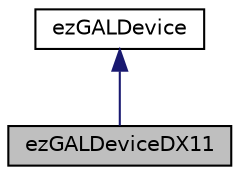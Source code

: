 digraph "ezGALDeviceDX11"
{
 // LATEX_PDF_SIZE
  edge [fontname="Helvetica",fontsize="10",labelfontname="Helvetica",labelfontsize="10"];
  node [fontname="Helvetica",fontsize="10",shape=record];
  Node1 [label="ezGALDeviceDX11",height=0.2,width=0.4,color="black", fillcolor="grey75", style="filled", fontcolor="black",tooltip="The DX11 device implementation of the graphics abstraction layer."];
  Node2 -> Node1 [dir="back",color="midnightblue",fontsize="10",style="solid",fontname="Helvetica"];
  Node2 [label="ezGALDevice",height=0.2,width=0.4,color="black", fillcolor="white", style="filled",URL="$d2/d09/classez_g_a_l_device.htm",tooltip="The ezRenderDevice class is the primary interface for interactions with rendering APIs It contains a ..."];
}
